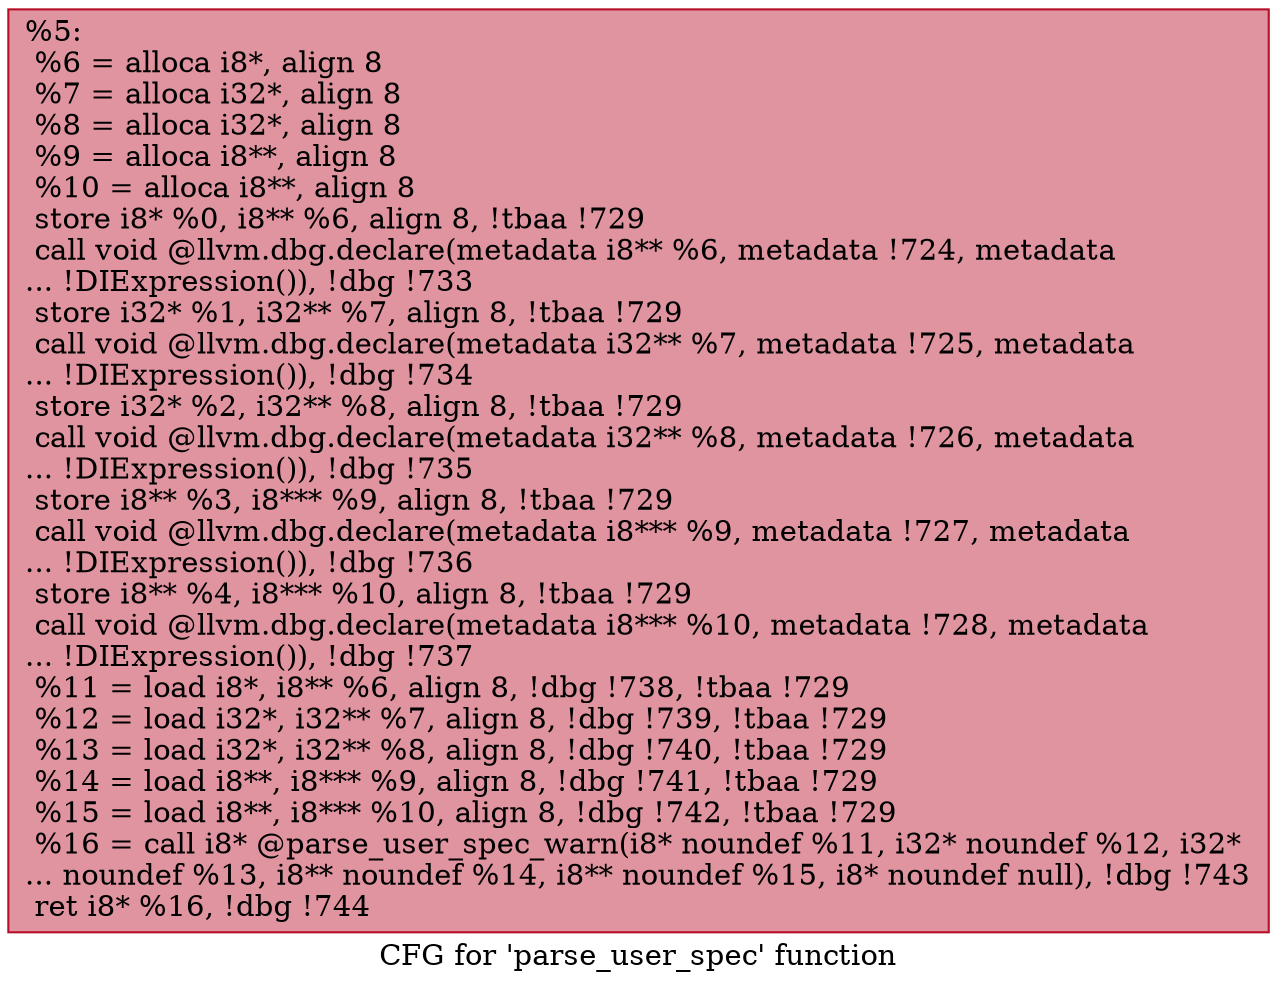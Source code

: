 digraph "CFG for 'parse_user_spec' function" {
	label="CFG for 'parse_user_spec' function";

	Node0x111b070 [shape=record,color="#b70d28ff", style=filled, fillcolor="#b70d2870",label="{%5:\l  %6 = alloca i8*, align 8\l  %7 = alloca i32*, align 8\l  %8 = alloca i32*, align 8\l  %9 = alloca i8**, align 8\l  %10 = alloca i8**, align 8\l  store i8* %0, i8** %6, align 8, !tbaa !729\l  call void @llvm.dbg.declare(metadata i8** %6, metadata !724, metadata\l... !DIExpression()), !dbg !733\l  store i32* %1, i32** %7, align 8, !tbaa !729\l  call void @llvm.dbg.declare(metadata i32** %7, metadata !725, metadata\l... !DIExpression()), !dbg !734\l  store i32* %2, i32** %8, align 8, !tbaa !729\l  call void @llvm.dbg.declare(metadata i32** %8, metadata !726, metadata\l... !DIExpression()), !dbg !735\l  store i8** %3, i8*** %9, align 8, !tbaa !729\l  call void @llvm.dbg.declare(metadata i8*** %9, metadata !727, metadata\l... !DIExpression()), !dbg !736\l  store i8** %4, i8*** %10, align 8, !tbaa !729\l  call void @llvm.dbg.declare(metadata i8*** %10, metadata !728, metadata\l... !DIExpression()), !dbg !737\l  %11 = load i8*, i8** %6, align 8, !dbg !738, !tbaa !729\l  %12 = load i32*, i32** %7, align 8, !dbg !739, !tbaa !729\l  %13 = load i32*, i32** %8, align 8, !dbg !740, !tbaa !729\l  %14 = load i8**, i8*** %9, align 8, !dbg !741, !tbaa !729\l  %15 = load i8**, i8*** %10, align 8, !dbg !742, !tbaa !729\l  %16 = call i8* @parse_user_spec_warn(i8* noundef %11, i32* noundef %12, i32*\l... noundef %13, i8** noundef %14, i8** noundef %15, i8* noundef null), !dbg !743\l  ret i8* %16, !dbg !744\l}"];
}
